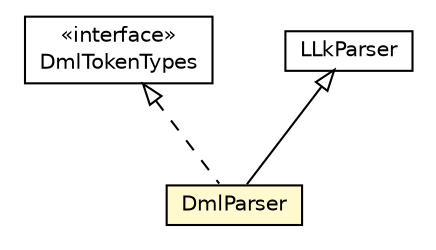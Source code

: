 #!/usr/local/bin/dot
#
# Class diagram 
# Generated by UMLGraph version 5.1 (http://www.umlgraph.org/)
#

digraph G {
	edge [fontname="Helvetica",fontsize=10,labelfontname="Helvetica",labelfontsize=10];
	node [fontname="Helvetica",fontsize=10,shape=plaintext];
	nodesep=0.25;
	ranksep=0.5;
	// pt.ist.fenixframework.dml.DmlTokenTypes
	c47486 [label=<<table title="pt.ist.fenixframework.dml.DmlTokenTypes" border="0" cellborder="1" cellspacing="0" cellpadding="2" port="p" href="./DmlTokenTypes.html">
		<tr><td><table border="0" cellspacing="0" cellpadding="1">
<tr><td align="center" balign="center"> &#171;interface&#187; </td></tr>
<tr><td align="center" balign="center"> DmlTokenTypes </td></tr>
		</table></td></tr>
		</table>>, fontname="Helvetica", fontcolor="black", fontsize=10.0];
	// pt.ist.fenixframework.dml.DmlParser
	c47487 [label=<<table title="pt.ist.fenixframework.dml.DmlParser" border="0" cellborder="1" cellspacing="0" cellpadding="2" port="p" bgcolor="lemonChiffon" href="./DmlParser.html">
		<tr><td><table border="0" cellspacing="0" cellpadding="1">
<tr><td align="center" balign="center"> DmlParser </td></tr>
		</table></td></tr>
		</table>>, fontname="Helvetica", fontcolor="black", fontsize=10.0];
	//pt.ist.fenixframework.dml.DmlParser extends antlr.LLkParser
	c47764:p -> c47487:p [dir=back,arrowtail=empty];
	//pt.ist.fenixframework.dml.DmlParser implements pt.ist.fenixframework.dml.DmlTokenTypes
	c47486:p -> c47487:p [dir=back,arrowtail=empty,style=dashed];
	// antlr.LLkParser
	c47764 [label=<<table title="antlr.LLkParser" border="0" cellborder="1" cellspacing="0" cellpadding="2" port="p" href="http://java.sun.com/j2se/1.4.2/docs/api/antlr/LLkParser.html">
		<tr><td><table border="0" cellspacing="0" cellpadding="1">
<tr><td align="center" balign="center"> LLkParser </td></tr>
		</table></td></tr>
		</table>>, fontname="Helvetica", fontcolor="black", fontsize=10.0];
}

